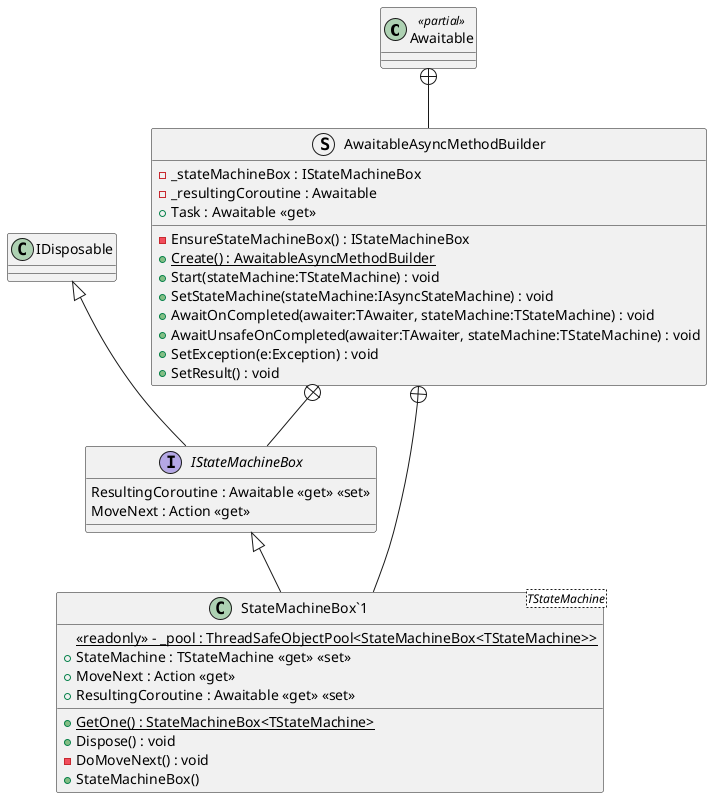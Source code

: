 @startuml
class Awaitable <<partial>> {
}
struct AwaitableAsyncMethodBuilder {
    - _stateMachineBox : IStateMachineBox
    - EnsureStateMachineBox() : IStateMachineBox
    + {static} Create() : AwaitableAsyncMethodBuilder
    - _resultingCoroutine : Awaitable
    + Task : Awaitable <<get>>
    + Start(stateMachine:TStateMachine) : void
    + SetStateMachine(stateMachine:IAsyncStateMachine) : void
    + AwaitOnCompleted(awaiter:TAwaiter, stateMachine:TStateMachine) : void
    + AwaitUnsafeOnCompleted(awaiter:TAwaiter, stateMachine:TStateMachine) : void
    + SetException(e:Exception) : void
    + SetResult() : void
}
interface IStateMachineBox {
    ResultingCoroutine : Awaitable <<get>> <<set>>
    MoveNext : Action <<get>>
}
class "StateMachineBox`1"<TStateMachine> {
    {static} <<readonly>> - _pool : ThreadSafeObjectPool<StateMachineBox<TStateMachine>>
    + {static} GetOne() : StateMachineBox<TStateMachine>
    + Dispose() : void
    + StateMachine : TStateMachine <<get>> <<set>>
    - DoMoveNext() : void
    + MoveNext : Action <<get>>
    + StateMachineBox()
    + ResultingCoroutine : Awaitable <<get>> <<set>>
}
Awaitable +-- AwaitableAsyncMethodBuilder
AwaitableAsyncMethodBuilder +-- IStateMachineBox
IDisposable <|-- IStateMachineBox
AwaitableAsyncMethodBuilder +-- "StateMachineBox`1"
IStateMachineBox <|-- "StateMachineBox`1"
@enduml
